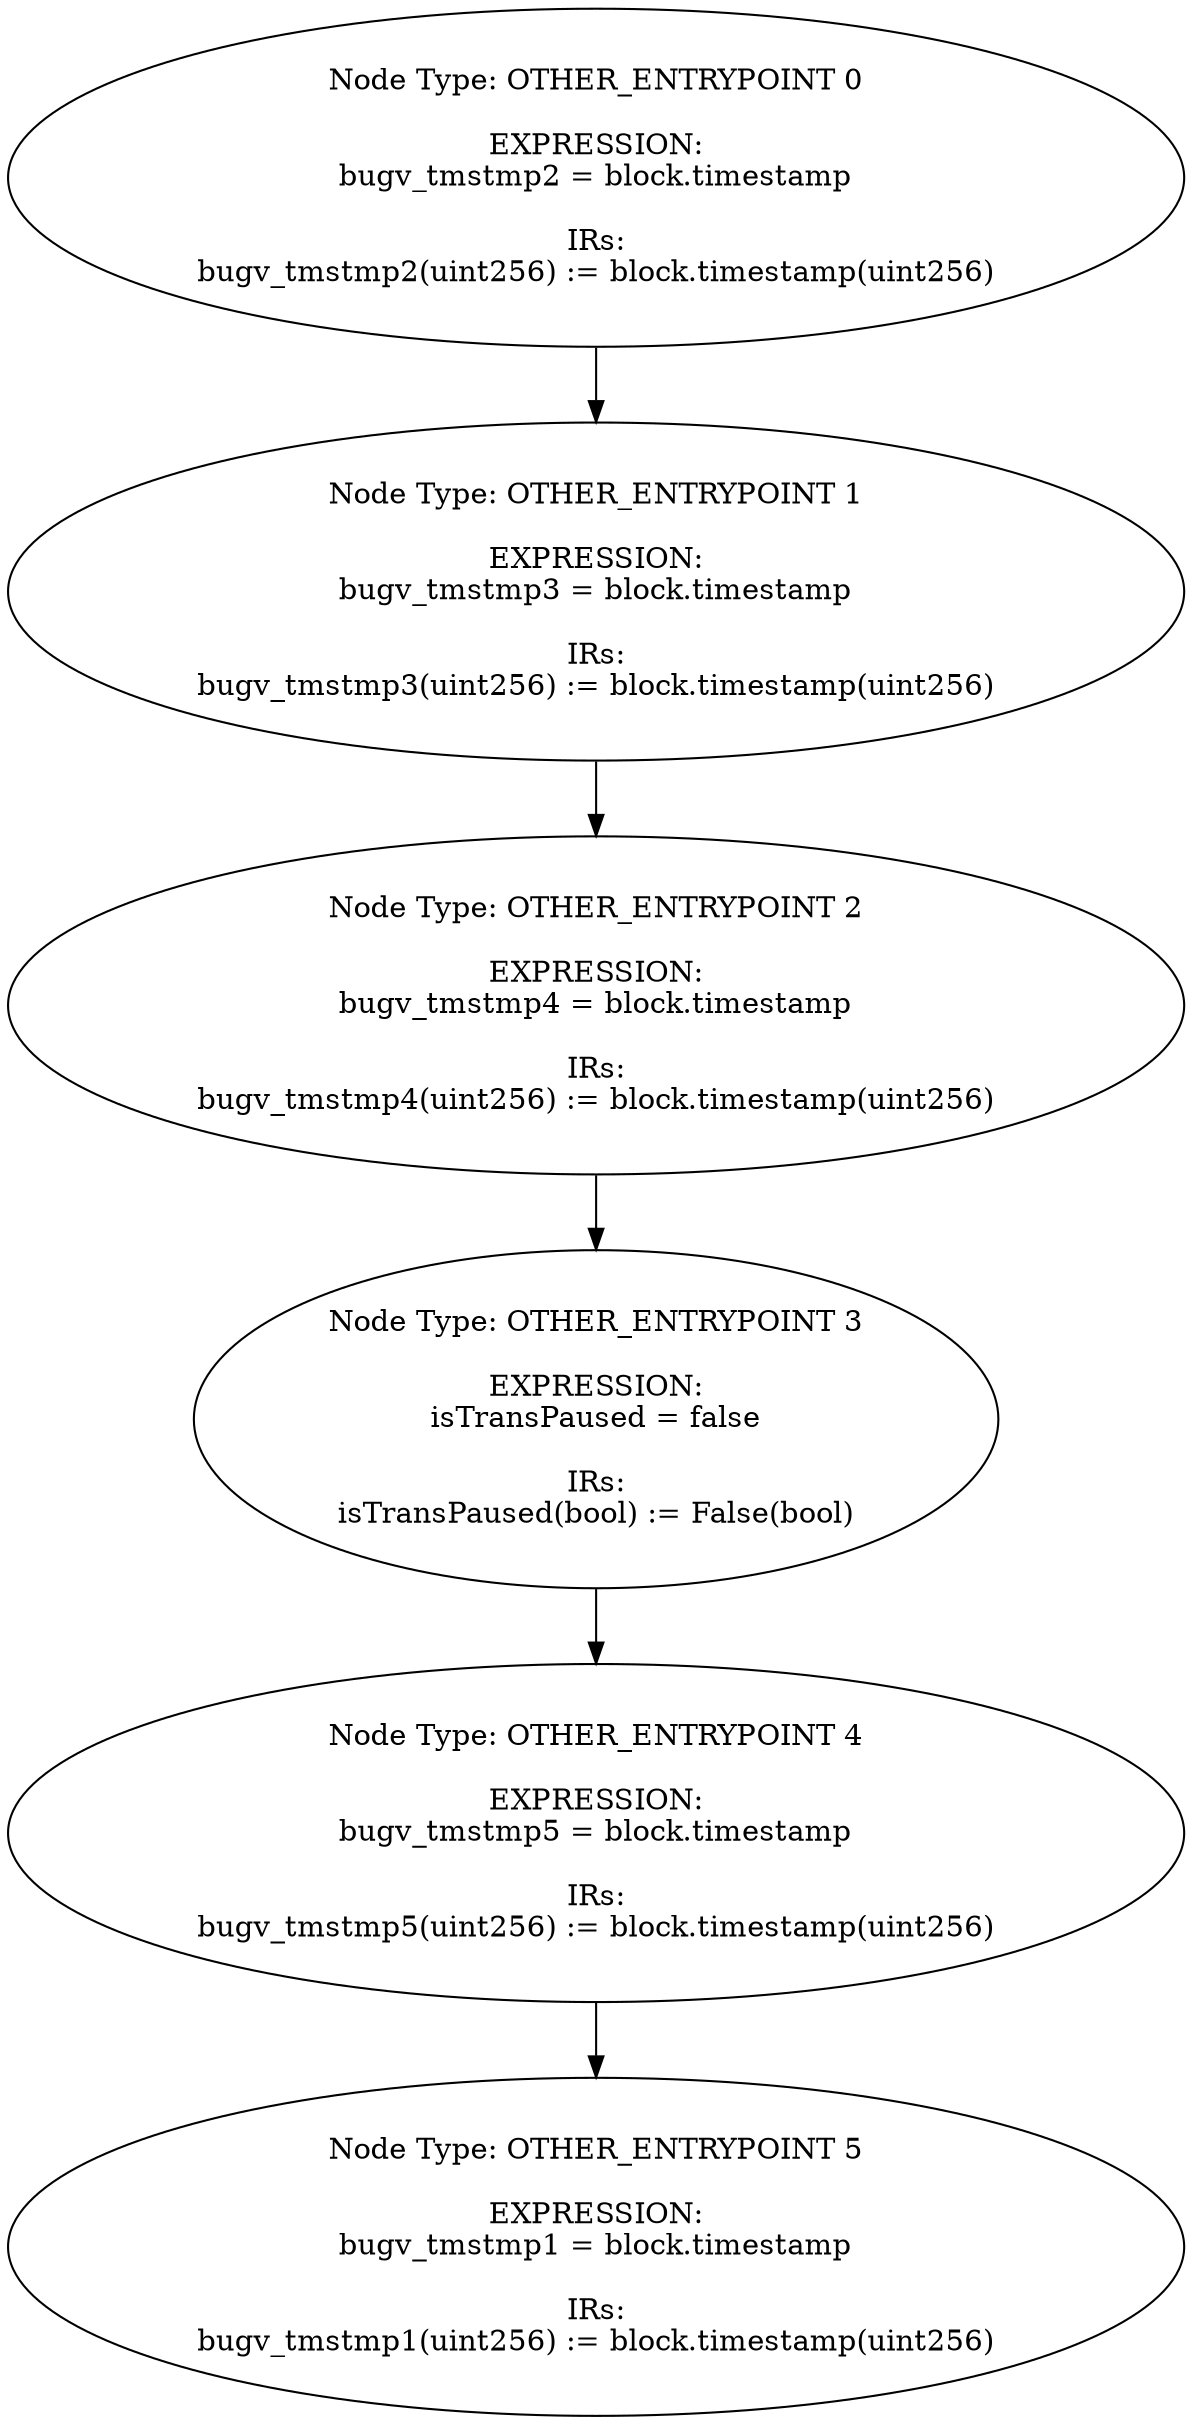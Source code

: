 digraph{
0[label="Node Type: OTHER_ENTRYPOINT 0

EXPRESSION:
bugv_tmstmp2 = block.timestamp

IRs:
bugv_tmstmp2(uint256) := block.timestamp(uint256)"];
0->1;
1[label="Node Type: OTHER_ENTRYPOINT 1

EXPRESSION:
bugv_tmstmp3 = block.timestamp

IRs:
bugv_tmstmp3(uint256) := block.timestamp(uint256)"];
1->2;
2[label="Node Type: OTHER_ENTRYPOINT 2

EXPRESSION:
bugv_tmstmp4 = block.timestamp

IRs:
bugv_tmstmp4(uint256) := block.timestamp(uint256)"];
2->3;
3[label="Node Type: OTHER_ENTRYPOINT 3

EXPRESSION:
isTransPaused = false

IRs:
isTransPaused(bool) := False(bool)"];
3->4;
4[label="Node Type: OTHER_ENTRYPOINT 4

EXPRESSION:
bugv_tmstmp5 = block.timestamp

IRs:
bugv_tmstmp5(uint256) := block.timestamp(uint256)"];
4->5;
5[label="Node Type: OTHER_ENTRYPOINT 5

EXPRESSION:
bugv_tmstmp1 = block.timestamp

IRs:
bugv_tmstmp1(uint256) := block.timestamp(uint256)"];
}
